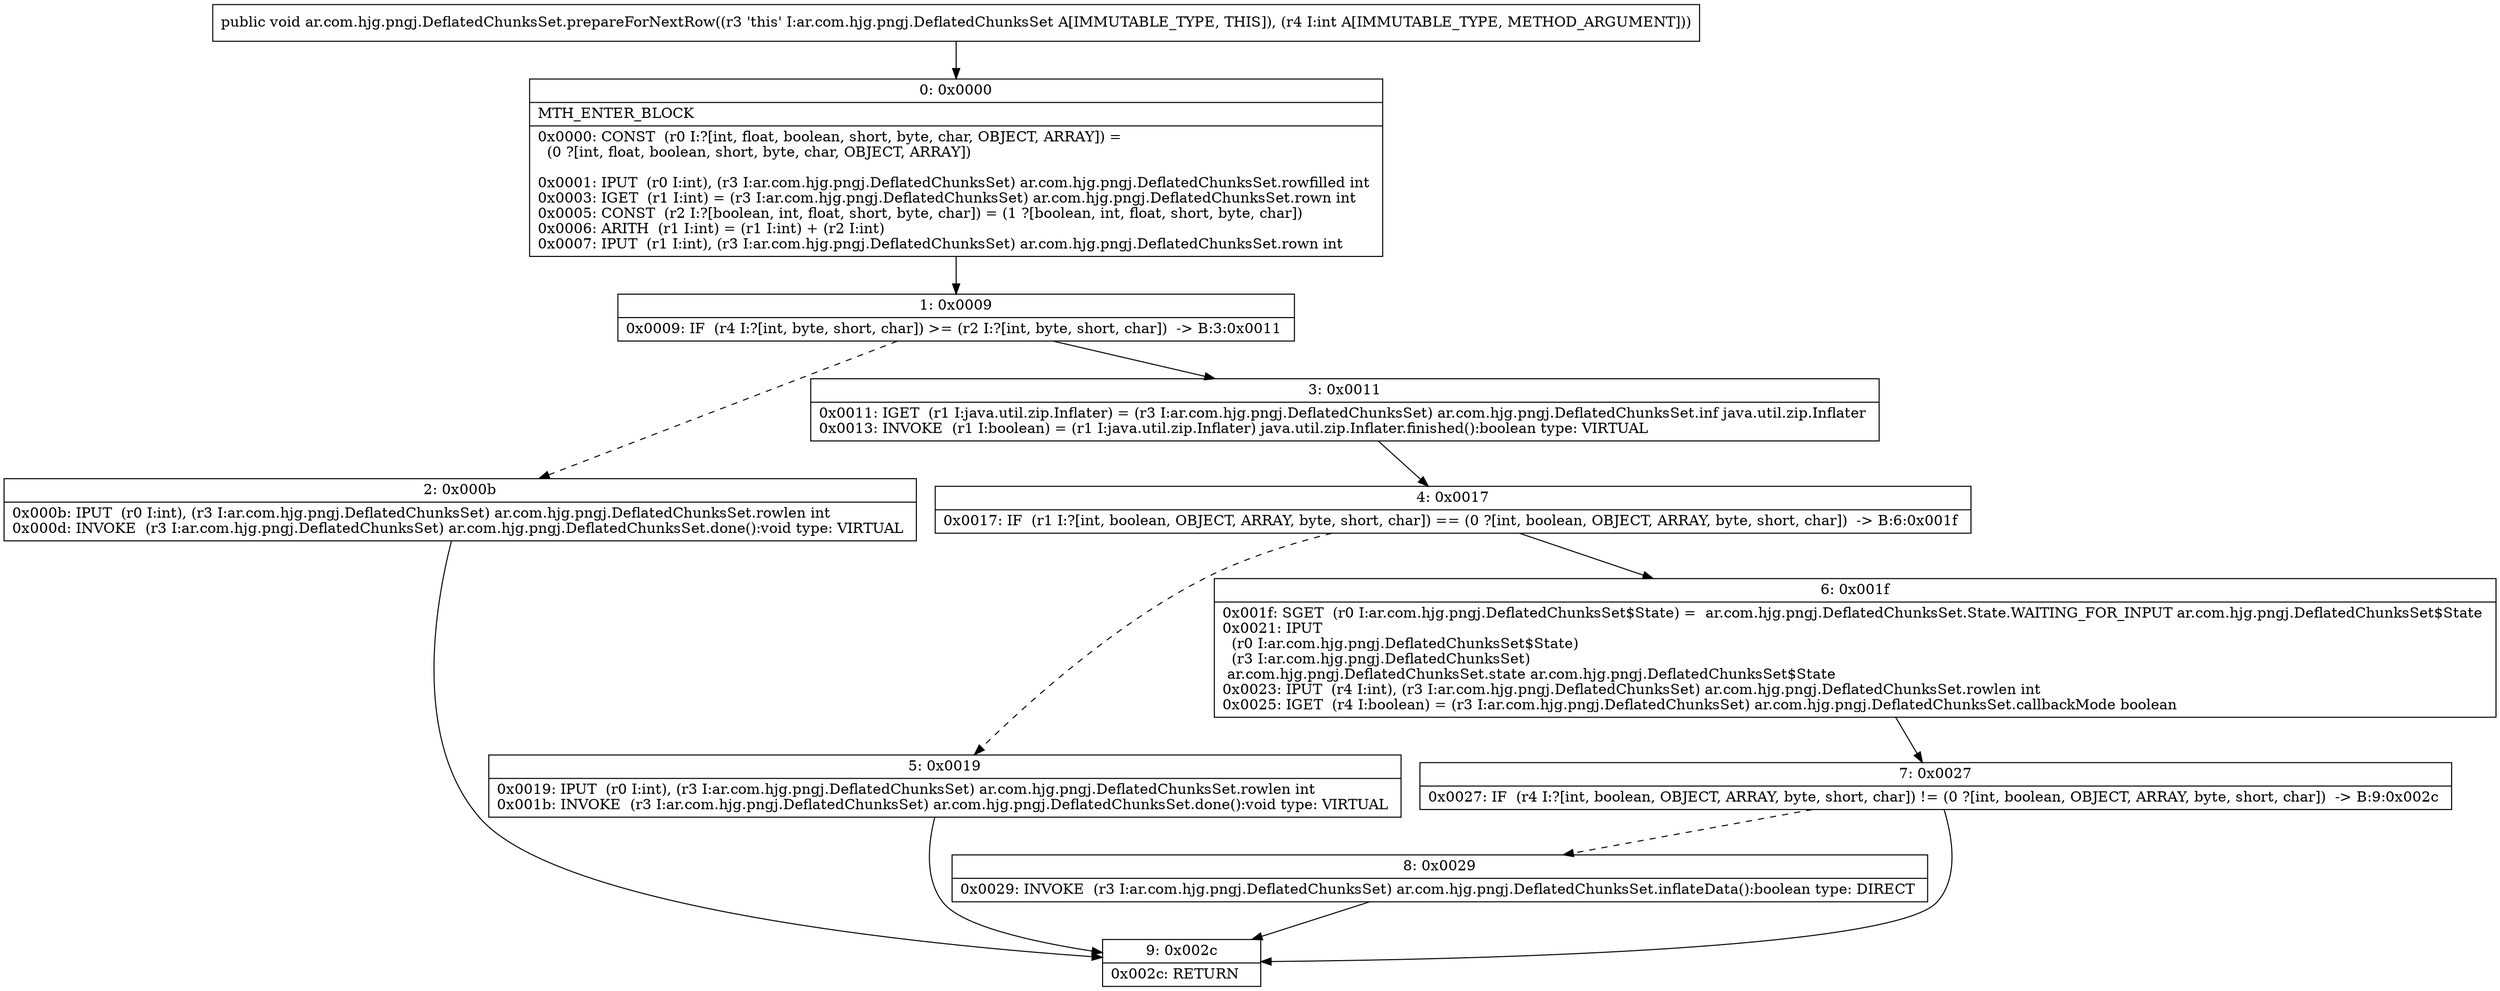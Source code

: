 digraph "CFG forar.com.hjg.pngj.DeflatedChunksSet.prepareForNextRow(I)V" {
Node_0 [shape=record,label="{0\:\ 0x0000|MTH_ENTER_BLOCK\l|0x0000: CONST  (r0 I:?[int, float, boolean, short, byte, char, OBJECT, ARRAY]) = \l  (0 ?[int, float, boolean, short, byte, char, OBJECT, ARRAY])\l \l0x0001: IPUT  (r0 I:int), (r3 I:ar.com.hjg.pngj.DeflatedChunksSet) ar.com.hjg.pngj.DeflatedChunksSet.rowfilled int \l0x0003: IGET  (r1 I:int) = (r3 I:ar.com.hjg.pngj.DeflatedChunksSet) ar.com.hjg.pngj.DeflatedChunksSet.rown int \l0x0005: CONST  (r2 I:?[boolean, int, float, short, byte, char]) = (1 ?[boolean, int, float, short, byte, char]) \l0x0006: ARITH  (r1 I:int) = (r1 I:int) + (r2 I:int) \l0x0007: IPUT  (r1 I:int), (r3 I:ar.com.hjg.pngj.DeflatedChunksSet) ar.com.hjg.pngj.DeflatedChunksSet.rown int \l}"];
Node_1 [shape=record,label="{1\:\ 0x0009|0x0009: IF  (r4 I:?[int, byte, short, char]) \>= (r2 I:?[int, byte, short, char])  \-\> B:3:0x0011 \l}"];
Node_2 [shape=record,label="{2\:\ 0x000b|0x000b: IPUT  (r0 I:int), (r3 I:ar.com.hjg.pngj.DeflatedChunksSet) ar.com.hjg.pngj.DeflatedChunksSet.rowlen int \l0x000d: INVOKE  (r3 I:ar.com.hjg.pngj.DeflatedChunksSet) ar.com.hjg.pngj.DeflatedChunksSet.done():void type: VIRTUAL \l}"];
Node_3 [shape=record,label="{3\:\ 0x0011|0x0011: IGET  (r1 I:java.util.zip.Inflater) = (r3 I:ar.com.hjg.pngj.DeflatedChunksSet) ar.com.hjg.pngj.DeflatedChunksSet.inf java.util.zip.Inflater \l0x0013: INVOKE  (r1 I:boolean) = (r1 I:java.util.zip.Inflater) java.util.zip.Inflater.finished():boolean type: VIRTUAL \l}"];
Node_4 [shape=record,label="{4\:\ 0x0017|0x0017: IF  (r1 I:?[int, boolean, OBJECT, ARRAY, byte, short, char]) == (0 ?[int, boolean, OBJECT, ARRAY, byte, short, char])  \-\> B:6:0x001f \l}"];
Node_5 [shape=record,label="{5\:\ 0x0019|0x0019: IPUT  (r0 I:int), (r3 I:ar.com.hjg.pngj.DeflatedChunksSet) ar.com.hjg.pngj.DeflatedChunksSet.rowlen int \l0x001b: INVOKE  (r3 I:ar.com.hjg.pngj.DeflatedChunksSet) ar.com.hjg.pngj.DeflatedChunksSet.done():void type: VIRTUAL \l}"];
Node_6 [shape=record,label="{6\:\ 0x001f|0x001f: SGET  (r0 I:ar.com.hjg.pngj.DeflatedChunksSet$State) =  ar.com.hjg.pngj.DeflatedChunksSet.State.WAITING_FOR_INPUT ar.com.hjg.pngj.DeflatedChunksSet$State \l0x0021: IPUT  \l  (r0 I:ar.com.hjg.pngj.DeflatedChunksSet$State)\l  (r3 I:ar.com.hjg.pngj.DeflatedChunksSet)\l ar.com.hjg.pngj.DeflatedChunksSet.state ar.com.hjg.pngj.DeflatedChunksSet$State \l0x0023: IPUT  (r4 I:int), (r3 I:ar.com.hjg.pngj.DeflatedChunksSet) ar.com.hjg.pngj.DeflatedChunksSet.rowlen int \l0x0025: IGET  (r4 I:boolean) = (r3 I:ar.com.hjg.pngj.DeflatedChunksSet) ar.com.hjg.pngj.DeflatedChunksSet.callbackMode boolean \l}"];
Node_7 [shape=record,label="{7\:\ 0x0027|0x0027: IF  (r4 I:?[int, boolean, OBJECT, ARRAY, byte, short, char]) != (0 ?[int, boolean, OBJECT, ARRAY, byte, short, char])  \-\> B:9:0x002c \l}"];
Node_8 [shape=record,label="{8\:\ 0x0029|0x0029: INVOKE  (r3 I:ar.com.hjg.pngj.DeflatedChunksSet) ar.com.hjg.pngj.DeflatedChunksSet.inflateData():boolean type: DIRECT \l}"];
Node_9 [shape=record,label="{9\:\ 0x002c|0x002c: RETURN   \l}"];
MethodNode[shape=record,label="{public void ar.com.hjg.pngj.DeflatedChunksSet.prepareForNextRow((r3 'this' I:ar.com.hjg.pngj.DeflatedChunksSet A[IMMUTABLE_TYPE, THIS]), (r4 I:int A[IMMUTABLE_TYPE, METHOD_ARGUMENT])) }"];
MethodNode -> Node_0;
Node_0 -> Node_1;
Node_1 -> Node_2[style=dashed];
Node_1 -> Node_3;
Node_2 -> Node_9;
Node_3 -> Node_4;
Node_4 -> Node_5[style=dashed];
Node_4 -> Node_6;
Node_5 -> Node_9;
Node_6 -> Node_7;
Node_7 -> Node_8[style=dashed];
Node_7 -> Node_9;
Node_8 -> Node_9;
}

